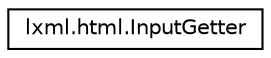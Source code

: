 digraph "Graphical Class Hierarchy"
{
 // LATEX_PDF_SIZE
  edge [fontname="Helvetica",fontsize="10",labelfontname="Helvetica",labelfontsize="10"];
  node [fontname="Helvetica",fontsize="10",shape=record];
  rankdir="LR";
  Node0 [label="lxml.html.InputGetter",height=0.2,width=0.4,color="black", fillcolor="white", style="filled",URL="$classlxml_1_1html_1_1InputGetter.html",tooltip=" "];
}
